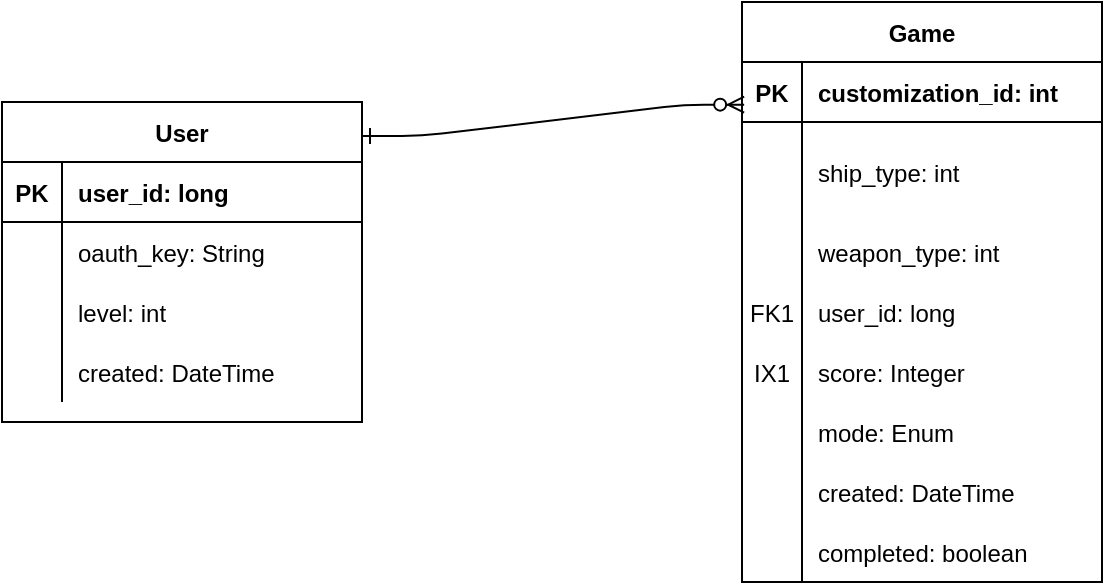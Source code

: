 <mxfile version="13.8.1" type="device"><diagram id="DfwPR5ouykJDzEXCG_Dw" name="Page-1"><mxGraphModel dx="460" dy="752" grid="1" gridSize="10" guides="1" tooltips="1" connect="1" arrows="1" fold="1" page="1" pageScale="1" pageWidth="850" pageHeight="1100" math="0" shadow="0"><root><mxCell id="0"/><mxCell id="1" parent="0"/><mxCell id="NhmsA5QxlftvtkdClzqR-54" value="" style="edgeStyle=entityRelationEdgeStyle;fontSize=12;html=1;endArrow=ERzeroToMany;endFill=1;entryX=0.006;entryY=0.177;entryDx=0;entryDy=0;entryPerimeter=0;exitX=1;exitY=0.106;exitDx=0;exitDy=0;exitPerimeter=0;startArrow=ERone;startFill=0;" edge="1" parent="1" source="NhmsA5QxlftvtkdClzqR-14" target="NhmsA5QxlftvtkdClzqR-40"><mxGeometry width="100" height="100" relative="1" as="geometry"><mxPoint x="160" y="440" as="sourcePoint"/><mxPoint x="260" y="340" as="targetPoint"/></mxGeometry></mxCell><mxCell id="NhmsA5QxlftvtkdClzqR-14" value="User" style="shape=table;startSize=30;container=1;collapsible=1;childLayout=tableLayout;fixedRows=1;rowLines=0;fontStyle=1;align=center;resizeLast=1;" vertex="1" parent="1"><mxGeometry x="220" y="480" width="180" height="160" as="geometry"/></mxCell><mxCell id="NhmsA5QxlftvtkdClzqR-15" value="" style="shape=partialRectangle;collapsible=0;dropTarget=0;pointerEvents=0;fillColor=none;top=0;left=0;bottom=1;right=0;points=[[0,0.5],[1,0.5]];portConstraint=eastwest;" vertex="1" parent="NhmsA5QxlftvtkdClzqR-14"><mxGeometry y="30" width="180" height="30" as="geometry"/></mxCell><mxCell id="NhmsA5QxlftvtkdClzqR-16" value="PK" style="shape=partialRectangle;connectable=0;fillColor=none;top=0;left=0;bottom=0;right=0;fontStyle=1;overflow=hidden;" vertex="1" parent="NhmsA5QxlftvtkdClzqR-15"><mxGeometry width="30" height="30" as="geometry"/></mxCell><mxCell id="NhmsA5QxlftvtkdClzqR-17" value="user_id: long" style="shape=partialRectangle;connectable=0;fillColor=none;top=0;left=0;bottom=0;right=0;align=left;spacingLeft=6;fontStyle=1;overflow=hidden;" vertex="1" parent="NhmsA5QxlftvtkdClzqR-15"><mxGeometry x="30" width="150" height="30" as="geometry"/></mxCell><mxCell id="NhmsA5QxlftvtkdClzqR-21" value="" style="shape=partialRectangle;collapsible=0;dropTarget=0;pointerEvents=0;fillColor=none;top=0;left=0;bottom=0;right=0;points=[[0,0.5],[1,0.5]];portConstraint=eastwest;" vertex="1" parent="NhmsA5QxlftvtkdClzqR-14"><mxGeometry y="60" width="180" height="30" as="geometry"/></mxCell><mxCell id="NhmsA5QxlftvtkdClzqR-22" value="" style="shape=partialRectangle;connectable=0;fillColor=none;top=0;left=0;bottom=0;right=0;editable=1;overflow=hidden;" vertex="1" parent="NhmsA5QxlftvtkdClzqR-21"><mxGeometry width="30" height="30" as="geometry"/></mxCell><mxCell id="NhmsA5QxlftvtkdClzqR-23" value="oauth_key: String" style="shape=partialRectangle;connectable=0;fillColor=none;top=0;left=0;bottom=0;right=0;align=left;spacingLeft=6;overflow=hidden;" vertex="1" parent="NhmsA5QxlftvtkdClzqR-21"><mxGeometry x="30" width="150" height="30" as="geometry"/></mxCell><mxCell id="NhmsA5QxlftvtkdClzqR-18" value="" style="shape=partialRectangle;collapsible=0;dropTarget=0;pointerEvents=0;fillColor=none;top=0;left=0;bottom=0;right=0;points=[[0,0.5],[1,0.5]];portConstraint=eastwest;" vertex="1" parent="NhmsA5QxlftvtkdClzqR-14"><mxGeometry y="90" width="180" height="30" as="geometry"/></mxCell><mxCell id="NhmsA5QxlftvtkdClzqR-19" value="" style="shape=partialRectangle;connectable=0;fillColor=none;top=0;left=0;bottom=0;right=0;editable=1;overflow=hidden;" vertex="1" parent="NhmsA5QxlftvtkdClzqR-18"><mxGeometry width="30" height="30" as="geometry"/></mxCell><mxCell id="NhmsA5QxlftvtkdClzqR-20" value="level: int" style="shape=partialRectangle;connectable=0;fillColor=none;top=0;left=0;bottom=0;right=0;align=left;spacingLeft=6;overflow=hidden;" vertex="1" parent="NhmsA5QxlftvtkdClzqR-18"><mxGeometry x="30" width="150" height="30" as="geometry"/></mxCell><mxCell id="NhmsA5QxlftvtkdClzqR-24" value="" style="shape=partialRectangle;collapsible=0;dropTarget=0;pointerEvents=0;fillColor=none;top=0;left=0;bottom=0;right=0;points=[[0,0.5],[1,0.5]];portConstraint=eastwest;" vertex="1" parent="NhmsA5QxlftvtkdClzqR-14"><mxGeometry y="120" width="180" height="30" as="geometry"/></mxCell><mxCell id="NhmsA5QxlftvtkdClzqR-25" value="" style="shape=partialRectangle;connectable=0;fillColor=none;top=0;left=0;bottom=0;right=0;editable=1;overflow=hidden;" vertex="1" parent="NhmsA5QxlftvtkdClzqR-24"><mxGeometry width="30" height="30" as="geometry"/></mxCell><mxCell id="NhmsA5QxlftvtkdClzqR-26" value="created: DateTime" style="shape=partialRectangle;connectable=0;fillColor=none;top=0;left=0;bottom=0;right=0;align=left;spacingLeft=6;overflow=hidden;" vertex="1" parent="NhmsA5QxlftvtkdClzqR-24"><mxGeometry x="30" width="150" height="30" as="geometry"/></mxCell><mxCell id="NhmsA5QxlftvtkdClzqR-40" value="Game" style="shape=table;startSize=30;container=1;collapsible=1;childLayout=tableLayout;fixedRows=1;rowLines=0;fontStyle=1;align=center;resizeLast=1;" vertex="1" parent="1"><mxGeometry x="590" y="430" width="180" height="290" as="geometry"/></mxCell><mxCell id="NhmsA5QxlftvtkdClzqR-41" value="" style="shape=partialRectangle;collapsible=0;dropTarget=0;pointerEvents=0;fillColor=none;top=0;left=0;bottom=1;right=0;points=[[0,0.5],[1,0.5]];portConstraint=eastwest;" vertex="1" parent="NhmsA5QxlftvtkdClzqR-40"><mxGeometry y="30" width="180" height="30" as="geometry"/></mxCell><mxCell id="NhmsA5QxlftvtkdClzqR-42" value="PK" style="shape=partialRectangle;connectable=0;fillColor=none;top=0;left=0;bottom=0;right=0;fontStyle=1;overflow=hidden;" vertex="1" parent="NhmsA5QxlftvtkdClzqR-41"><mxGeometry width="30" height="30" as="geometry"/></mxCell><mxCell id="NhmsA5QxlftvtkdClzqR-43" value="customization_id: int" style="shape=partialRectangle;connectable=0;fillColor=none;top=0;left=0;bottom=0;right=0;align=left;spacingLeft=6;fontStyle=1;overflow=hidden;" vertex="1" parent="NhmsA5QxlftvtkdClzqR-41"><mxGeometry x="30" width="150" height="30" as="geometry"/></mxCell><mxCell id="NhmsA5QxlftvtkdClzqR-44" value="" style="shape=partialRectangle;collapsible=0;dropTarget=0;pointerEvents=0;fillColor=none;top=0;left=0;bottom=0;right=0;points=[[0,0.5],[1,0.5]];portConstraint=eastwest;" vertex="1" parent="NhmsA5QxlftvtkdClzqR-40"><mxGeometry y="60" width="180" height="50" as="geometry"/></mxCell><mxCell id="NhmsA5QxlftvtkdClzqR-45" value="" style="shape=partialRectangle;connectable=0;fillColor=none;top=0;left=0;bottom=0;right=0;editable=1;overflow=hidden;" vertex="1" parent="NhmsA5QxlftvtkdClzqR-44"><mxGeometry width="30" height="50" as="geometry"/></mxCell><mxCell id="NhmsA5QxlftvtkdClzqR-46" value="ship_type: int" style="shape=partialRectangle;connectable=0;fillColor=none;top=0;left=0;bottom=0;right=0;align=left;spacingLeft=6;overflow=hidden;" vertex="1" parent="NhmsA5QxlftvtkdClzqR-44"><mxGeometry x="30" width="150" height="50" as="geometry"/></mxCell><mxCell id="NhmsA5QxlftvtkdClzqR-47" value="" style="shape=partialRectangle;collapsible=0;dropTarget=0;pointerEvents=0;fillColor=none;top=0;left=0;bottom=0;right=0;points=[[0,0.5],[1,0.5]];portConstraint=eastwest;" vertex="1" parent="NhmsA5QxlftvtkdClzqR-40"><mxGeometry y="110" width="180" height="30" as="geometry"/></mxCell><mxCell id="NhmsA5QxlftvtkdClzqR-48" value="" style="shape=partialRectangle;connectable=0;fillColor=none;top=0;left=0;bottom=0;right=0;editable=1;overflow=hidden;" vertex="1" parent="NhmsA5QxlftvtkdClzqR-47"><mxGeometry width="30" height="30" as="geometry"/></mxCell><mxCell id="NhmsA5QxlftvtkdClzqR-49" value="weapon_type: int" style="shape=partialRectangle;connectable=0;fillColor=none;top=0;left=0;bottom=0;right=0;align=left;spacingLeft=6;overflow=hidden;" vertex="1" parent="NhmsA5QxlftvtkdClzqR-47"><mxGeometry x="30" width="150" height="30" as="geometry"/></mxCell><mxCell id="NhmsA5QxlftvtkdClzqR-61" value="" style="shape=partialRectangle;collapsible=0;dropTarget=0;pointerEvents=0;fillColor=none;top=0;left=0;bottom=0;right=0;points=[[0,0.5],[1,0.5]];portConstraint=eastwest;" vertex="1" parent="NhmsA5QxlftvtkdClzqR-40"><mxGeometry y="140" width="180" height="30" as="geometry"/></mxCell><mxCell id="NhmsA5QxlftvtkdClzqR-62" value="FK1" style="shape=partialRectangle;connectable=0;fillColor=none;top=0;left=0;bottom=0;right=0;editable=1;overflow=hidden;" vertex="1" parent="NhmsA5QxlftvtkdClzqR-61"><mxGeometry width="30" height="30" as="geometry"/></mxCell><mxCell id="NhmsA5QxlftvtkdClzqR-63" value="user_id: long" style="shape=partialRectangle;connectable=0;fillColor=none;top=0;left=0;bottom=0;right=0;align=left;spacingLeft=6;overflow=hidden;" vertex="1" parent="NhmsA5QxlftvtkdClzqR-61"><mxGeometry x="30" width="150" height="30" as="geometry"/></mxCell><mxCell id="NhmsA5QxlftvtkdClzqR-77" value="" style="shape=partialRectangle;collapsible=0;dropTarget=0;pointerEvents=0;fillColor=none;top=0;left=0;bottom=0;right=0;points=[[0,0.5],[1,0.5]];portConstraint=eastwest;" vertex="1" parent="NhmsA5QxlftvtkdClzqR-40"><mxGeometry y="170" width="180" height="30" as="geometry"/></mxCell><mxCell id="NhmsA5QxlftvtkdClzqR-78" value="IX1" style="shape=partialRectangle;connectable=0;fillColor=none;top=0;left=0;bottom=0;right=0;editable=1;overflow=hidden;" vertex="1" parent="NhmsA5QxlftvtkdClzqR-77"><mxGeometry width="30" height="30" as="geometry"/></mxCell><mxCell id="NhmsA5QxlftvtkdClzqR-79" value="score: Integer" style="shape=partialRectangle;connectable=0;fillColor=none;top=0;left=0;bottom=0;right=0;align=left;spacingLeft=6;overflow=hidden;" vertex="1" parent="NhmsA5QxlftvtkdClzqR-77"><mxGeometry x="30" width="150" height="30" as="geometry"/></mxCell><mxCell id="NhmsA5QxlftvtkdClzqR-80" value="" style="shape=partialRectangle;collapsible=0;dropTarget=0;pointerEvents=0;fillColor=none;top=0;left=0;bottom=0;right=0;points=[[0,0.5],[1,0.5]];portConstraint=eastwest;" vertex="1" parent="NhmsA5QxlftvtkdClzqR-40"><mxGeometry y="200" width="180" height="30" as="geometry"/></mxCell><mxCell id="NhmsA5QxlftvtkdClzqR-81" value="" style="shape=partialRectangle;connectable=0;fillColor=none;top=0;left=0;bottom=0;right=0;editable=1;overflow=hidden;" vertex="1" parent="NhmsA5QxlftvtkdClzqR-80"><mxGeometry width="30" height="30" as="geometry"/></mxCell><mxCell id="NhmsA5QxlftvtkdClzqR-82" value="mode: Enum" style="shape=partialRectangle;connectable=0;fillColor=none;top=0;left=0;bottom=0;right=0;align=left;spacingLeft=6;overflow=hidden;" vertex="1" parent="NhmsA5QxlftvtkdClzqR-80"><mxGeometry x="30" width="150" height="30" as="geometry"/></mxCell><mxCell id="NhmsA5QxlftvtkdClzqR-83" value="" style="shape=partialRectangle;collapsible=0;dropTarget=0;pointerEvents=0;fillColor=none;top=0;left=0;bottom=0;right=0;points=[[0,0.5],[1,0.5]];portConstraint=eastwest;" vertex="1" parent="NhmsA5QxlftvtkdClzqR-40"><mxGeometry y="230" width="180" height="30" as="geometry"/></mxCell><mxCell id="NhmsA5QxlftvtkdClzqR-84" value="" style="shape=partialRectangle;connectable=0;fillColor=none;top=0;left=0;bottom=0;right=0;editable=1;overflow=hidden;" vertex="1" parent="NhmsA5QxlftvtkdClzqR-83"><mxGeometry width="30" height="30" as="geometry"/></mxCell><mxCell id="NhmsA5QxlftvtkdClzqR-85" value="created: DateTime" style="shape=partialRectangle;connectable=0;fillColor=none;top=0;left=0;bottom=0;right=0;align=left;spacingLeft=6;overflow=hidden;" vertex="1" parent="NhmsA5QxlftvtkdClzqR-83"><mxGeometry x="30" width="150" height="30" as="geometry"/></mxCell><mxCell id="NhmsA5QxlftvtkdClzqR-86" value="" style="shape=partialRectangle;collapsible=0;dropTarget=0;pointerEvents=0;fillColor=none;top=0;left=0;bottom=0;right=0;points=[[0,0.5],[1,0.5]];portConstraint=eastwest;" vertex="1" parent="NhmsA5QxlftvtkdClzqR-40"><mxGeometry y="260" width="180" height="30" as="geometry"/></mxCell><mxCell id="NhmsA5QxlftvtkdClzqR-87" value="" style="shape=partialRectangle;connectable=0;fillColor=none;top=0;left=0;bottom=0;right=0;editable=1;overflow=hidden;" vertex="1" parent="NhmsA5QxlftvtkdClzqR-86"><mxGeometry width="30" height="30" as="geometry"/></mxCell><mxCell id="NhmsA5QxlftvtkdClzqR-88" value="completed: boolean" style="shape=partialRectangle;connectable=0;fillColor=none;top=0;left=0;bottom=0;right=0;align=left;spacingLeft=6;overflow=hidden;" vertex="1" parent="NhmsA5QxlftvtkdClzqR-86"><mxGeometry x="30" width="150" height="30" as="geometry"/></mxCell></root></mxGraphModel></diagram></mxfile>
